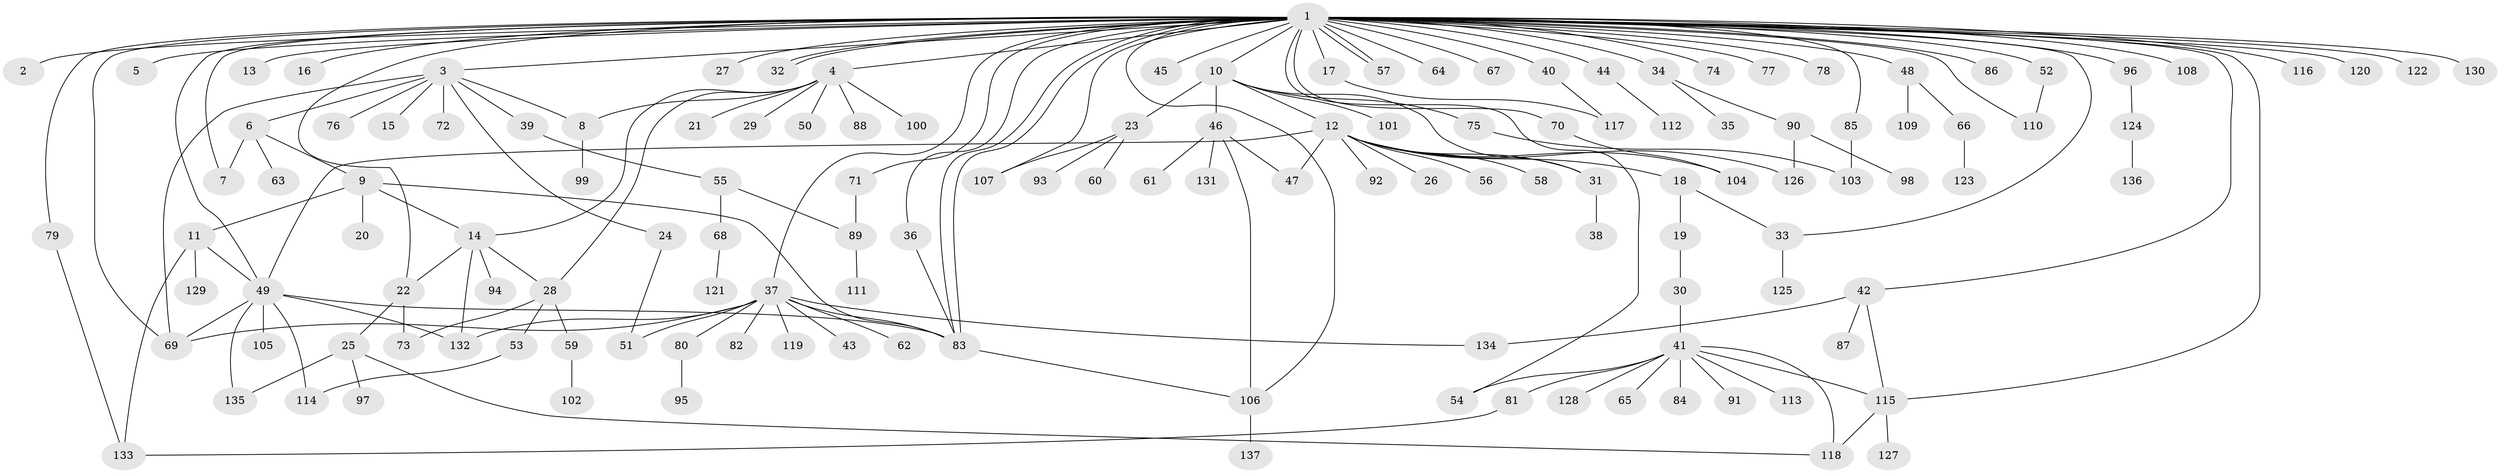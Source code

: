 // coarse degree distribution, {48: 0.009523809523809525, 1: 0.5428571428571428, 11: 0.009523809523809525, 7: 0.02857142857142857, 2: 0.22857142857142856, 4: 0.06666666666666667, 3: 0.06666666666666667, 10: 0.02857142857142857, 12: 0.009523809523809525, 8: 0.009523809523809525}
// Generated by graph-tools (version 1.1) at 2025/23/03/03/25 07:23:50]
// undirected, 137 vertices, 179 edges
graph export_dot {
graph [start="1"]
  node [color=gray90,style=filled];
  1;
  2;
  3;
  4;
  5;
  6;
  7;
  8;
  9;
  10;
  11;
  12;
  13;
  14;
  15;
  16;
  17;
  18;
  19;
  20;
  21;
  22;
  23;
  24;
  25;
  26;
  27;
  28;
  29;
  30;
  31;
  32;
  33;
  34;
  35;
  36;
  37;
  38;
  39;
  40;
  41;
  42;
  43;
  44;
  45;
  46;
  47;
  48;
  49;
  50;
  51;
  52;
  53;
  54;
  55;
  56;
  57;
  58;
  59;
  60;
  61;
  62;
  63;
  64;
  65;
  66;
  67;
  68;
  69;
  70;
  71;
  72;
  73;
  74;
  75;
  76;
  77;
  78;
  79;
  80;
  81;
  82;
  83;
  84;
  85;
  86;
  87;
  88;
  89;
  90;
  91;
  92;
  93;
  94;
  95;
  96;
  97;
  98;
  99;
  100;
  101;
  102;
  103;
  104;
  105;
  106;
  107;
  108;
  109;
  110;
  111;
  112;
  113;
  114;
  115;
  116;
  117;
  118;
  119;
  120;
  121;
  122;
  123;
  124;
  125;
  126;
  127;
  128;
  129;
  130;
  131;
  132;
  133;
  134;
  135;
  136;
  137;
  1 -- 2;
  1 -- 3;
  1 -- 4;
  1 -- 5;
  1 -- 7;
  1 -- 10;
  1 -- 13;
  1 -- 16;
  1 -- 17;
  1 -- 22;
  1 -- 27;
  1 -- 32;
  1 -- 32;
  1 -- 33;
  1 -- 34;
  1 -- 36;
  1 -- 37;
  1 -- 40;
  1 -- 42;
  1 -- 44;
  1 -- 45;
  1 -- 48;
  1 -- 49;
  1 -- 52;
  1 -- 54;
  1 -- 57;
  1 -- 57;
  1 -- 64;
  1 -- 67;
  1 -- 69;
  1 -- 70;
  1 -- 71;
  1 -- 74;
  1 -- 77;
  1 -- 78;
  1 -- 79;
  1 -- 83;
  1 -- 83;
  1 -- 85;
  1 -- 86;
  1 -- 96;
  1 -- 106;
  1 -- 107;
  1 -- 108;
  1 -- 110;
  1 -- 115;
  1 -- 116;
  1 -- 120;
  1 -- 122;
  1 -- 130;
  3 -- 6;
  3 -- 8;
  3 -- 15;
  3 -- 24;
  3 -- 39;
  3 -- 69;
  3 -- 72;
  3 -- 76;
  4 -- 8;
  4 -- 14;
  4 -- 21;
  4 -- 28;
  4 -- 29;
  4 -- 50;
  4 -- 88;
  4 -- 100;
  6 -- 7;
  6 -- 9;
  6 -- 63;
  8 -- 99;
  9 -- 11;
  9 -- 14;
  9 -- 20;
  9 -- 83;
  10 -- 12;
  10 -- 23;
  10 -- 31;
  10 -- 46;
  10 -- 75;
  10 -- 101;
  11 -- 49;
  11 -- 129;
  11 -- 133;
  12 -- 18;
  12 -- 26;
  12 -- 31;
  12 -- 47;
  12 -- 49;
  12 -- 56;
  12 -- 58;
  12 -- 92;
  12 -- 104;
  12 -- 126;
  14 -- 22;
  14 -- 28;
  14 -- 94;
  14 -- 132;
  17 -- 117;
  18 -- 19;
  18 -- 33;
  19 -- 30;
  22 -- 25;
  22 -- 73;
  23 -- 60;
  23 -- 93;
  23 -- 107;
  24 -- 51;
  25 -- 97;
  25 -- 118;
  25 -- 135;
  28 -- 53;
  28 -- 59;
  28 -- 73;
  30 -- 41;
  31 -- 38;
  33 -- 125;
  34 -- 35;
  34 -- 90;
  36 -- 83;
  37 -- 43;
  37 -- 51;
  37 -- 62;
  37 -- 69;
  37 -- 80;
  37 -- 82;
  37 -- 83;
  37 -- 119;
  37 -- 132;
  37 -- 134;
  39 -- 55;
  40 -- 117;
  41 -- 54;
  41 -- 65;
  41 -- 81;
  41 -- 84;
  41 -- 91;
  41 -- 113;
  41 -- 115;
  41 -- 118;
  41 -- 128;
  42 -- 87;
  42 -- 115;
  42 -- 134;
  44 -- 112;
  46 -- 47;
  46 -- 61;
  46 -- 106;
  46 -- 131;
  48 -- 66;
  48 -- 109;
  49 -- 69;
  49 -- 83;
  49 -- 105;
  49 -- 114;
  49 -- 132;
  49 -- 135;
  52 -- 110;
  53 -- 114;
  55 -- 68;
  55 -- 89;
  59 -- 102;
  66 -- 123;
  68 -- 121;
  70 -- 104;
  71 -- 89;
  75 -- 103;
  79 -- 133;
  80 -- 95;
  81 -- 133;
  83 -- 106;
  85 -- 103;
  89 -- 111;
  90 -- 98;
  90 -- 126;
  96 -- 124;
  106 -- 137;
  115 -- 118;
  115 -- 127;
  124 -- 136;
}

